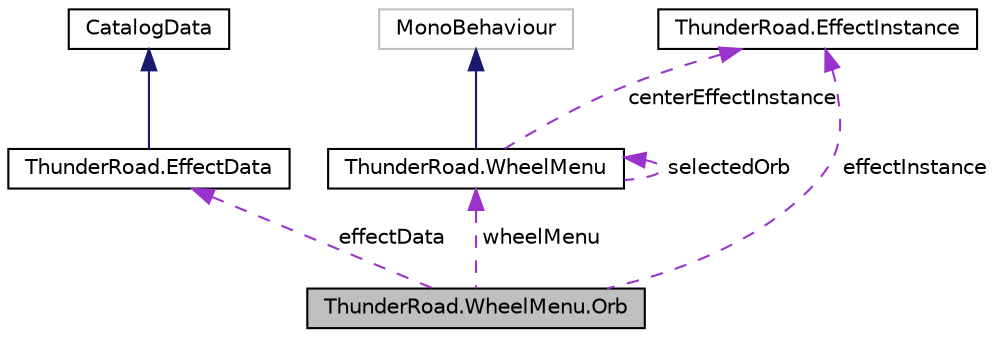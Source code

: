 digraph "ThunderRoad.WheelMenu.Orb"
{
 // LATEX_PDF_SIZE
  edge [fontname="Helvetica",fontsize="10",labelfontname="Helvetica",labelfontsize="10"];
  node [fontname="Helvetica",fontsize="10",shape=record];
  Node1 [label="ThunderRoad.WheelMenu.Orb",height=0.2,width=0.4,color="black", fillcolor="grey75", style="filled", fontcolor="black",tooltip="Class Orb."];
  Node2 -> Node1 [dir="back",color="darkorchid3",fontsize="10",style="dashed",label=" effectData" ,fontname="Helvetica"];
  Node2 [label="ThunderRoad.EffectData",height=0.2,width=0.4,color="black", fillcolor="white", style="filled",URL="$class_thunder_road_1_1_effect_data.html",tooltip="Class EffectData. Implements the ThunderRoad.CatalogData"];
  Node3 -> Node2 [dir="back",color="midnightblue",fontsize="10",style="solid",fontname="Helvetica"];
  Node3 [label="CatalogData",height=0.2,width=0.4,color="black", fillcolor="white", style="filled",URL="$class_thunder_road_1_1_catalog_data.html",tooltip="Class CatalogData."];
  Node4 -> Node1 [dir="back",color="darkorchid3",fontsize="10",style="dashed",label=" wheelMenu" ,fontname="Helvetica"];
  Node4 [label="ThunderRoad.WheelMenu",height=0.2,width=0.4,color="black", fillcolor="white", style="filled",URL="$class_thunder_road_1_1_wheel_menu.html",tooltip="Class WheelMenu. Implements the UnityEngine.MonoBehaviour"];
  Node5 -> Node4 [dir="back",color="midnightblue",fontsize="10",style="solid",fontname="Helvetica"];
  Node5 [label="MonoBehaviour",height=0.2,width=0.4,color="grey75", fillcolor="white", style="filled",tooltip=" "];
  Node4 -> Node4 [dir="back",color="darkorchid3",fontsize="10",style="dashed",label=" selectedOrb" ,fontname="Helvetica"];
  Node6 -> Node4 [dir="back",color="darkorchid3",fontsize="10",style="dashed",label=" centerEffectInstance" ,fontname="Helvetica"];
  Node6 [label="ThunderRoad.EffectInstance",height=0.2,width=0.4,color="black", fillcolor="white", style="filled",URL="$class_thunder_road_1_1_effect_instance.html",tooltip="Class EffectInstance."];
  Node6 -> Node1 [dir="back",color="darkorchid3",fontsize="10",style="dashed",label=" effectInstance" ,fontname="Helvetica"];
}
